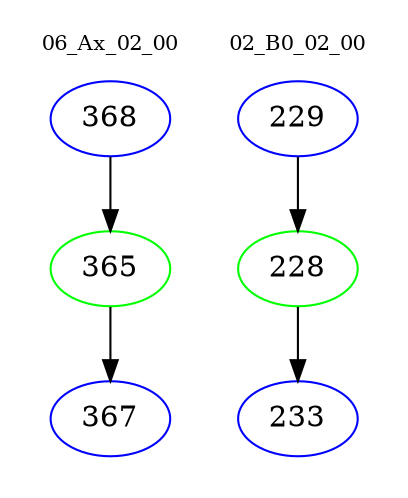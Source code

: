 digraph{
subgraph cluster_0 {
color = white
label = "06_Ax_02_00";
fontsize=10;
T0_368 [label="368", color="blue"]
T0_368 -> T0_365 [color="black"]
T0_365 [label="365", color="green"]
T0_365 -> T0_367 [color="black"]
T0_367 [label="367", color="blue"]
}
subgraph cluster_1 {
color = white
label = "02_B0_02_00";
fontsize=10;
T1_229 [label="229", color="blue"]
T1_229 -> T1_228 [color="black"]
T1_228 [label="228", color="green"]
T1_228 -> T1_233 [color="black"]
T1_233 [label="233", color="blue"]
}
}

